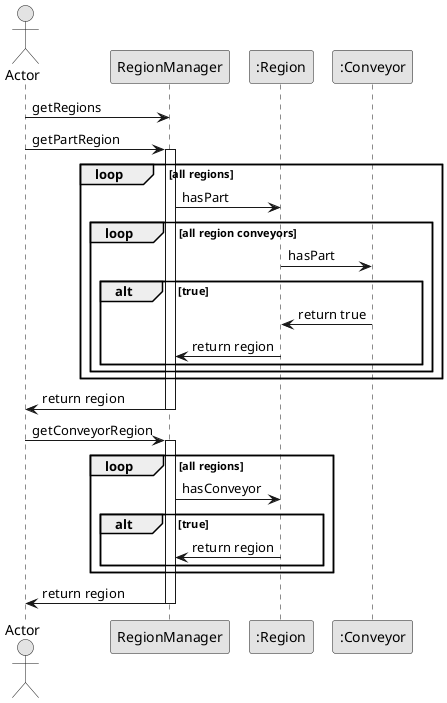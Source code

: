 @startuml
skinparam linetype ortho
skinparam Monochrome true
skinparam classAttributeIconSize 0

actor Actor as Actor

Actor -> RegionManager: getRegions

Actor -> RegionManager: getPartRegion
activate RegionManager

loop all regions
    RegionManager -> ":Region": hasPart
   
    loop all region conveyors
        ":Region" -> ":Conveyor": hasPart

        alt true
            ":Conveyor" -> ":Region": return true
            ":Region" -> "RegionManager": return region
        end
    end
end

RegionManager -> Actor: return region
deactivate RegionManager

Actor -> RegionManager: getConveyorRegion
activate RegionManager

loop all regions
    RegionManager -> ":Region": hasConveyor
   
    alt true
        ":Region" -> "RegionManager": return region
    end
end

RegionManager -> Actor: return region
deactivate RegionManager
@enduml